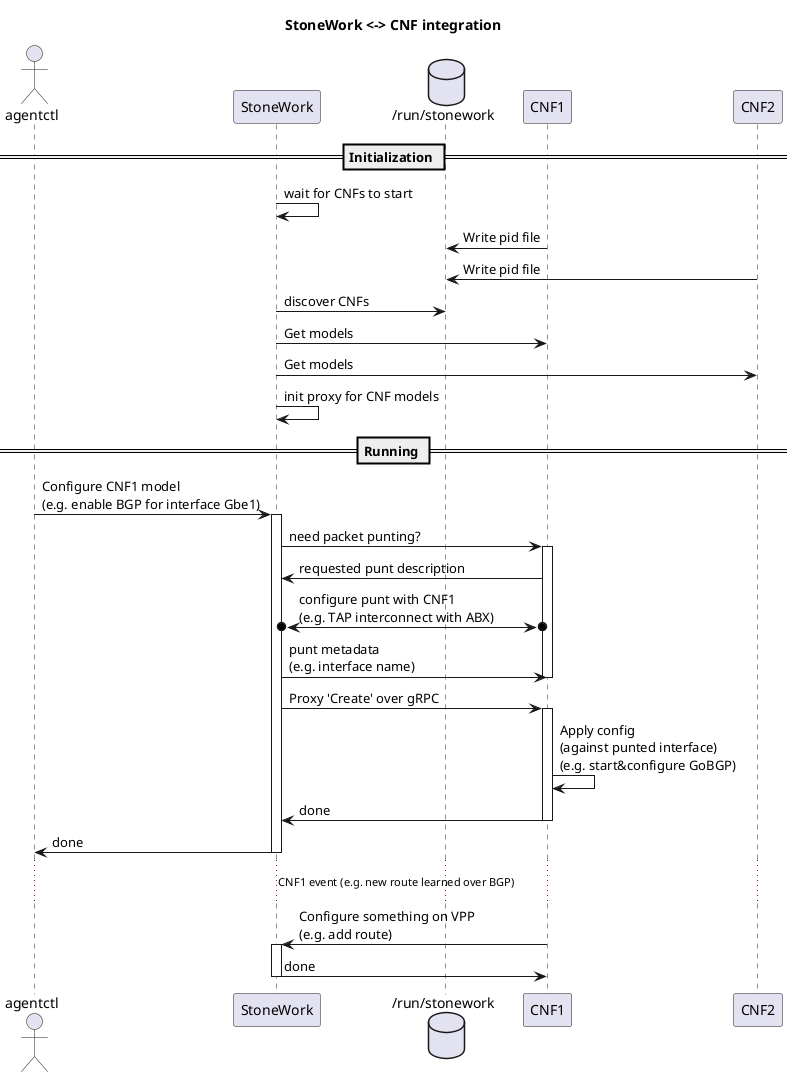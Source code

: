 @startuml

title "StoneWork <-> CNF integration"

actor agentctl
participant StoneWork
database "/run/stonework" as sharedfs
participant CNF1
participant CNF2

== Initialization ==

StoneWork->StoneWork: wait for CNFs to start
CNF1->sharedfs: Write pid file
CNF2->sharedfs: Write pid file
StoneWork->sharedfs: discover CNFs
StoneWork->CNF1: Get models
StoneWork->CNF2: Get models
StoneWork->StoneWork: init proxy for CNF models

== Running ==

agentctl->StoneWork: Configure CNF1 model\n(e.g. enable BGP for interface Gbe1)
activate StoneWork
StoneWork->CNF1: need packet punting?
activate CNF1
CNF1->StoneWork: requested punt description
StoneWork o<->o CNF1: configure punt with CNF1\n(e.g. TAP interconnect with ABX)
StoneWork->CNF1: punt metadata\n(e.g. interface name)
deactivate CNF1
StoneWork->CNF1: Proxy 'Create' over gRPC
activate CNF1
CNF1->CNF1: Apply config\n(against punted interface)\n(e.g. start&configure GoBGP)
CNF1->StoneWork: done
deactivate CNF1
StoneWork->agentctl: done
deactivate StoneWork

...CNF1 event (e.g. new route learned over BGP)...
CNF1->StoneWork: Configure something on VPP\n(e.g. add route)
activate StoneWork
StoneWork->CNF1: done
deactivate StoneWork



@enduml
